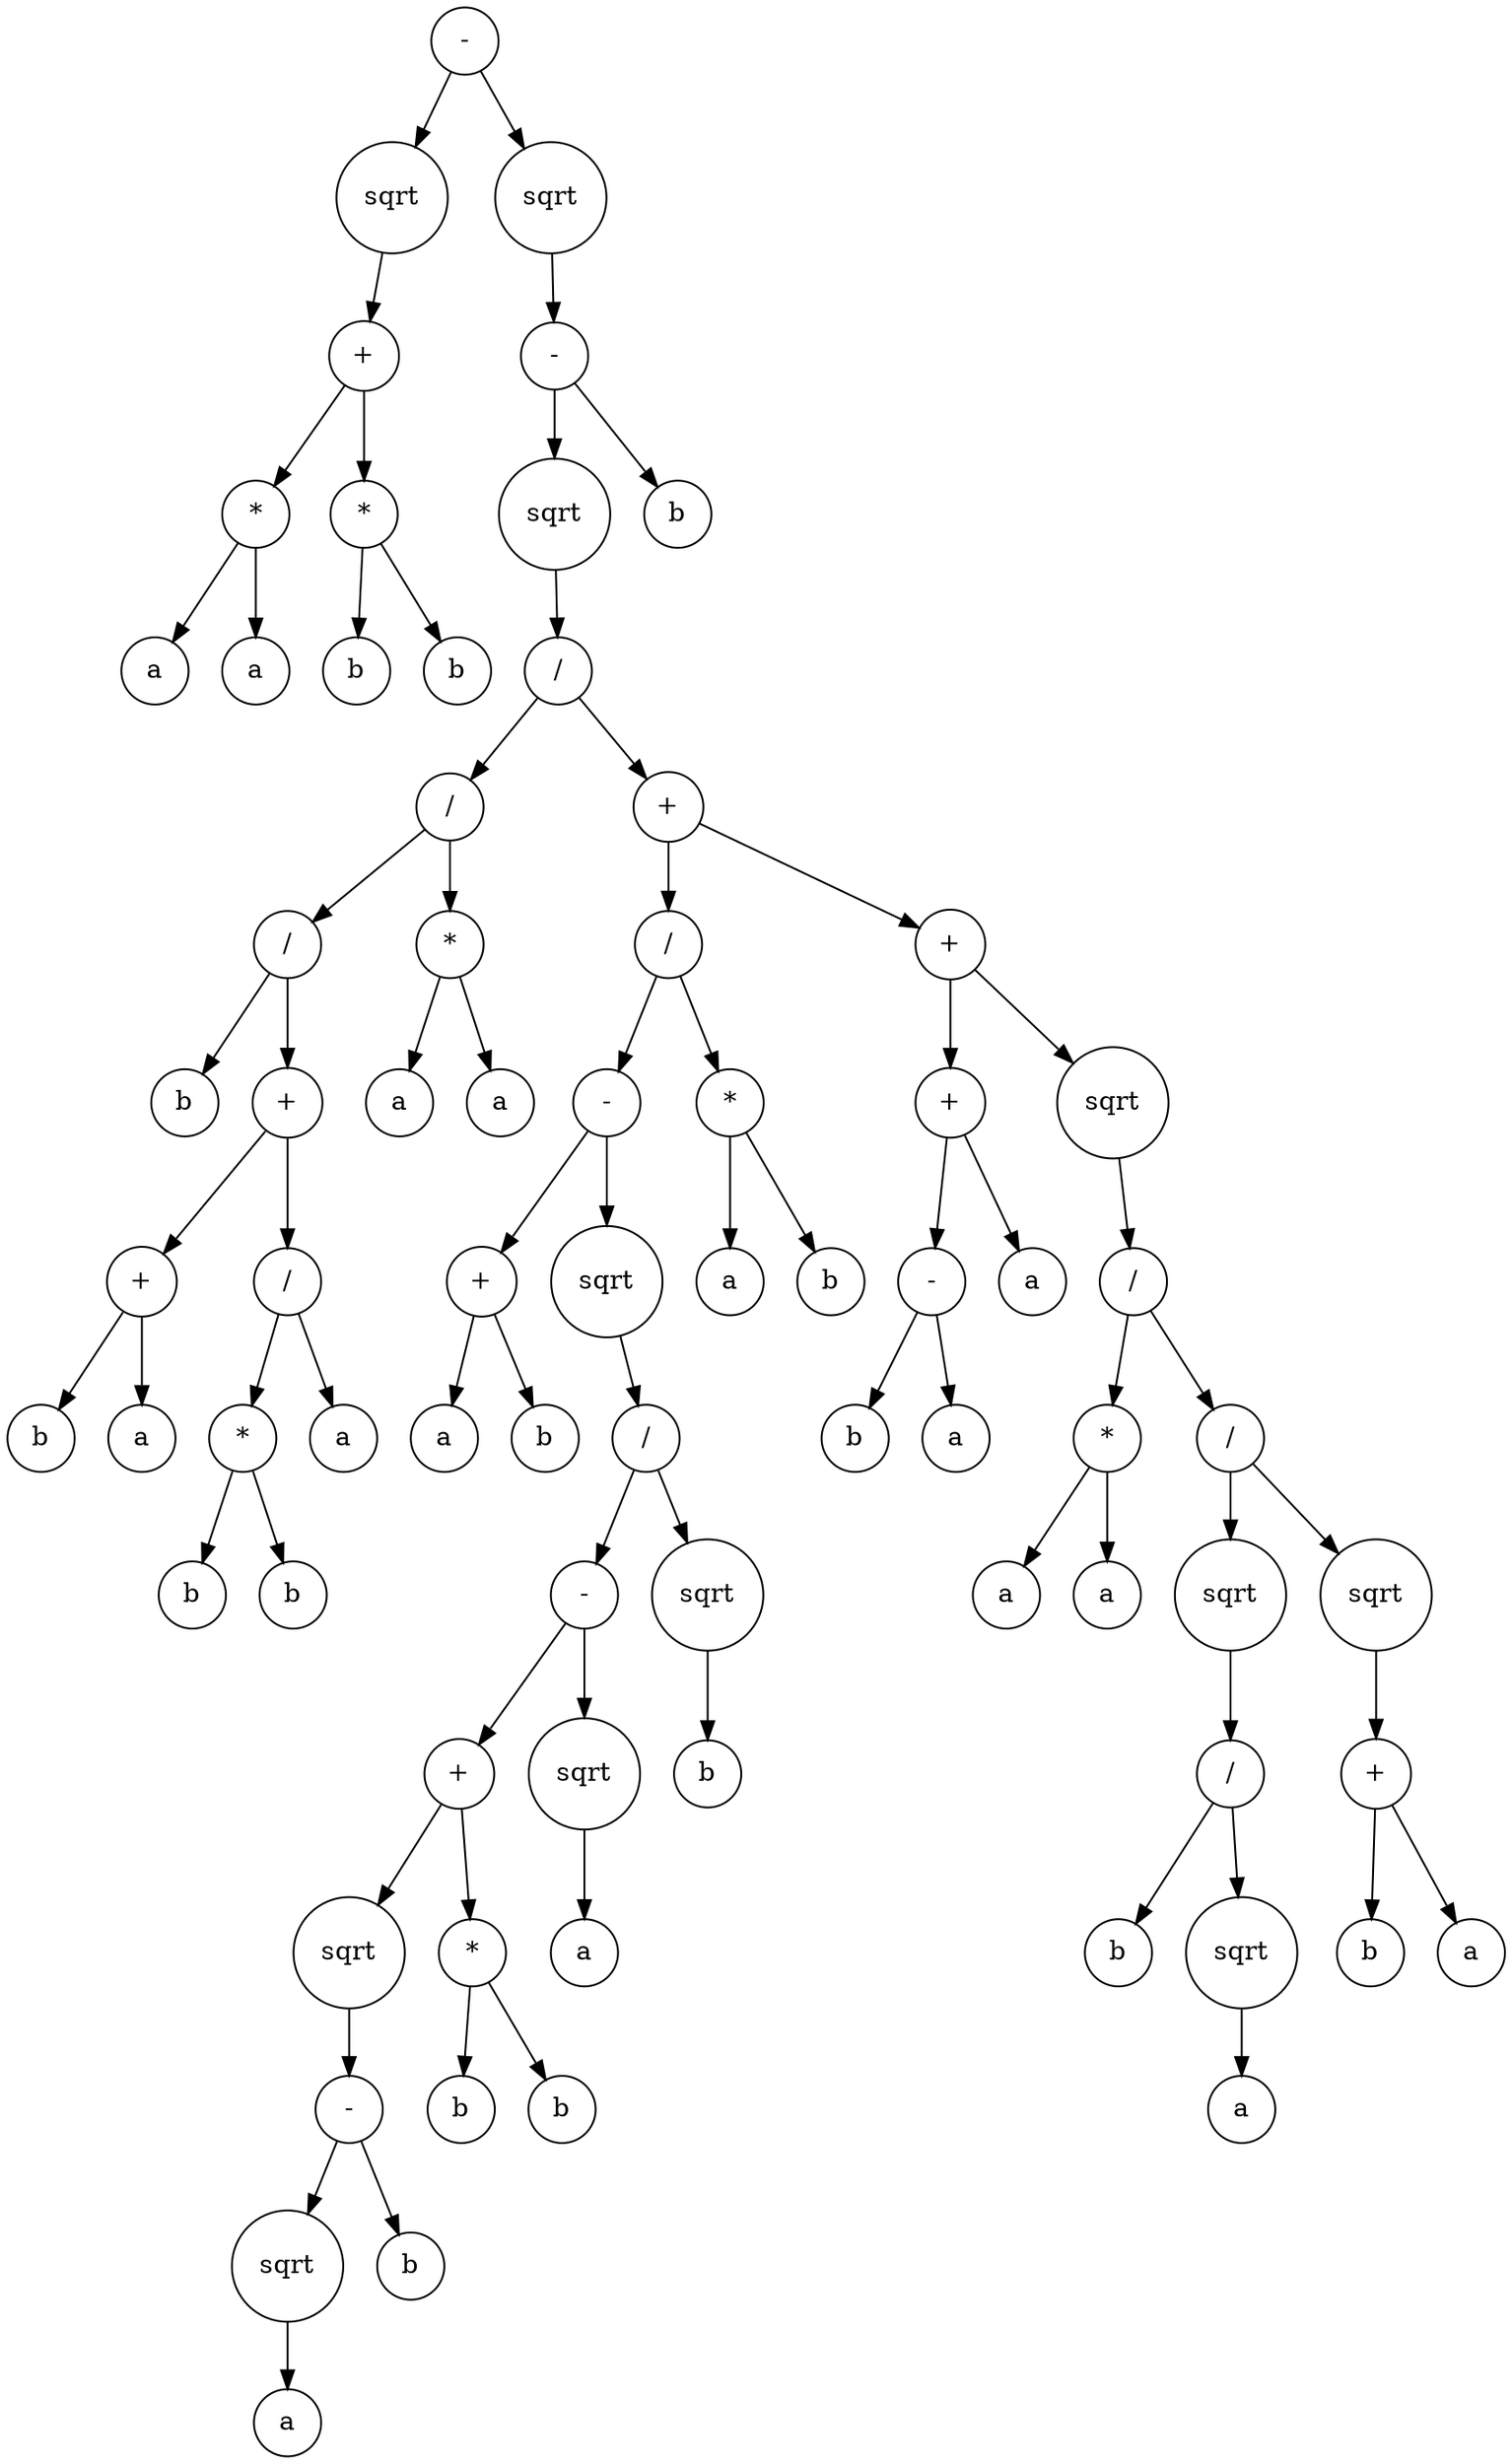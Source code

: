 digraph g {
graph [ordering=out];
node [shape=circle];
n[label = "-"];
n0[label = "sqrt"];
n00[label = "+"];
n000[label = "*"];
n0000[label = "a"];
n000 -> n0000;
n0001[label = "a"];
n000 -> n0001;
n00 -> n000;
n001[label = "*"];
n0010[label = "b"];
n001 -> n0010;
n0011[label = "b"];
n001 -> n0011;
n00 -> n001;
n0 -> n00;
n -> n0;
n1[label = "sqrt"];
n10[label = "-"];
n100[label = "sqrt"];
n1000[label = "/"];
n10000[label = "/"];
n100000[label = "/"];
n1000000[label = "b"];
n100000 -> n1000000;
n1000001[label = "+"];
n10000010[label = "+"];
n100000100[label = "b"];
n10000010 -> n100000100;
n100000101[label = "a"];
n10000010 -> n100000101;
n1000001 -> n10000010;
n10000011[label = "/"];
n100000110[label = "*"];
n1000001100[label = "b"];
n100000110 -> n1000001100;
n1000001101[label = "b"];
n100000110 -> n1000001101;
n10000011 -> n100000110;
n100000111[label = "a"];
n10000011 -> n100000111;
n1000001 -> n10000011;
n100000 -> n1000001;
n10000 -> n100000;
n100001[label = "*"];
n1000010[label = "a"];
n100001 -> n1000010;
n1000011[label = "a"];
n100001 -> n1000011;
n10000 -> n100001;
n1000 -> n10000;
n10001[label = "+"];
n100010[label = "/"];
n1000100[label = "-"];
n10001000[label = "+"];
n100010000[label = "a"];
n10001000 -> n100010000;
n100010001[label = "b"];
n10001000 -> n100010001;
n1000100 -> n10001000;
n10001001[label = "sqrt"];
n100010010[label = "/"];
n1000100100[label = "-"];
n10001001000[label = "+"];
n100010010000[label = "sqrt"];
n1000100100000[label = "-"];
n10001001000000[label = "sqrt"];
n100010010000000[label = "a"];
n10001001000000 -> n100010010000000;
n1000100100000 -> n10001001000000;
n10001001000001[label = "b"];
n1000100100000 -> n10001001000001;
n100010010000 -> n1000100100000;
n10001001000 -> n100010010000;
n100010010001[label = "*"];
n1000100100010[label = "b"];
n100010010001 -> n1000100100010;
n1000100100011[label = "b"];
n100010010001 -> n1000100100011;
n10001001000 -> n100010010001;
n1000100100 -> n10001001000;
n10001001001[label = "sqrt"];
n100010010010[label = "a"];
n10001001001 -> n100010010010;
n1000100100 -> n10001001001;
n100010010 -> n1000100100;
n1000100101[label = "sqrt"];
n10001001010[label = "b"];
n1000100101 -> n10001001010;
n100010010 -> n1000100101;
n10001001 -> n100010010;
n1000100 -> n10001001;
n100010 -> n1000100;
n1000101[label = "*"];
n10001010[label = "a"];
n1000101 -> n10001010;
n10001011[label = "b"];
n1000101 -> n10001011;
n100010 -> n1000101;
n10001 -> n100010;
n100011[label = "+"];
n1000110[label = "+"];
n10001100[label = "-"];
n100011000[label = "b"];
n10001100 -> n100011000;
n100011001[label = "a"];
n10001100 -> n100011001;
n1000110 -> n10001100;
n10001101[label = "a"];
n1000110 -> n10001101;
n100011 -> n1000110;
n1000111[label = "sqrt"];
n10001110[label = "/"];
n100011100[label = "*"];
n1000111000[label = "a"];
n100011100 -> n1000111000;
n1000111001[label = "a"];
n100011100 -> n1000111001;
n10001110 -> n100011100;
n100011101[label = "/"];
n1000111010[label = "sqrt"];
n10001110100[label = "/"];
n100011101000[label = "b"];
n10001110100 -> n100011101000;
n100011101001[label = "sqrt"];
n1000111010010[label = "a"];
n100011101001 -> n1000111010010;
n10001110100 -> n100011101001;
n1000111010 -> n10001110100;
n100011101 -> n1000111010;
n1000111011[label = "sqrt"];
n10001110110[label = "+"];
n100011101100[label = "b"];
n10001110110 -> n100011101100;
n100011101101[label = "a"];
n10001110110 -> n100011101101;
n1000111011 -> n10001110110;
n100011101 -> n1000111011;
n10001110 -> n100011101;
n1000111 -> n10001110;
n100011 -> n1000111;
n10001 -> n100011;
n1000 -> n10001;
n100 -> n1000;
n10 -> n100;
n101[label = "b"];
n10 -> n101;
n1 -> n10;
n -> n1;
}
